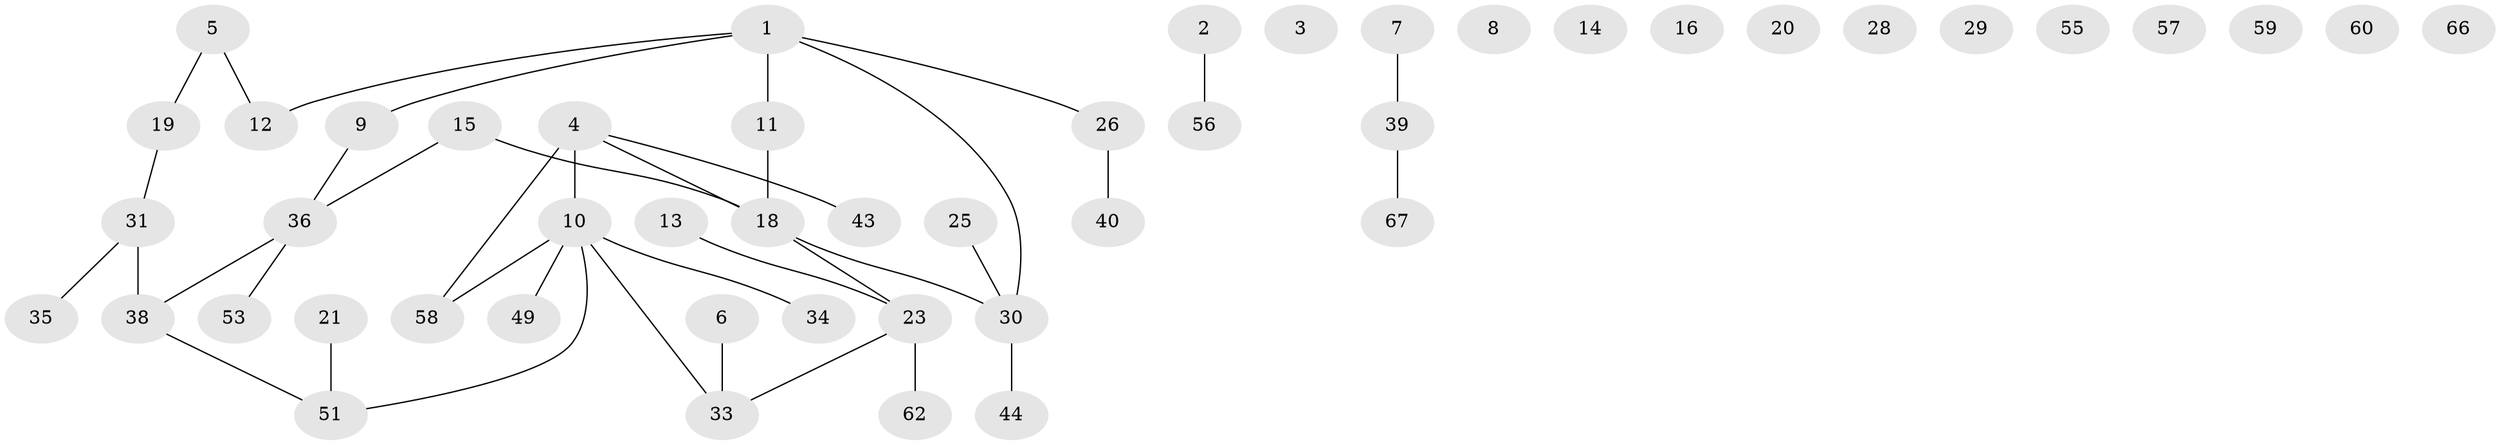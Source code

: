 // original degree distribution, {4: 0.05970149253731343, 1: 0.29850746268656714, 0: 0.16417910447761194, 2: 0.2835820895522388, 6: 0.014925373134328358, 5: 0.014925373134328358, 3: 0.16417910447761194}
// Generated by graph-tools (version 1.1) at 2025/41/03/06/25 10:41:25]
// undirected, 48 vertices, 39 edges
graph export_dot {
graph [start="1"]
  node [color=gray90,style=filled];
  1 [super="+45"];
  2;
  3;
  4 [super="+63"];
  5 [super="+37"];
  6 [super="+50"];
  7 [super="+17"];
  8;
  9;
  10 [super="+24"];
  11;
  12;
  13;
  14;
  15 [super="+65"];
  16 [super="+52"];
  18 [super="+22"];
  19;
  20;
  21;
  23 [super="+27"];
  25;
  26 [super="+32"];
  28;
  29;
  30 [super="+47"];
  31 [super="+41"];
  33;
  34;
  35;
  36 [super="+54"];
  38 [super="+48"];
  39 [super="+42"];
  40;
  43 [super="+46"];
  44;
  49;
  51 [super="+61"];
  53;
  55;
  56 [super="+64"];
  57;
  58;
  59;
  60;
  62;
  66;
  67;
  1 -- 12;
  1 -- 26;
  1 -- 11;
  1 -- 9;
  1 -- 30;
  2 -- 56;
  4 -- 10 [weight=2];
  4 -- 43;
  4 -- 58;
  4 -- 18;
  5 -- 12;
  5 -- 19;
  6 -- 33;
  7 -- 39;
  9 -- 36;
  10 -- 33;
  10 -- 34;
  10 -- 49;
  10 -- 51;
  10 -- 58;
  11 -- 18;
  13 -- 23;
  15 -- 36;
  15 -- 18;
  18 -- 23;
  18 -- 30;
  19 -- 31;
  21 -- 51;
  23 -- 62;
  23 -- 33;
  25 -- 30;
  26 -- 40;
  30 -- 44;
  31 -- 35;
  31 -- 38;
  36 -- 53;
  36 -- 38;
  38 -- 51;
  39 -- 67;
}
